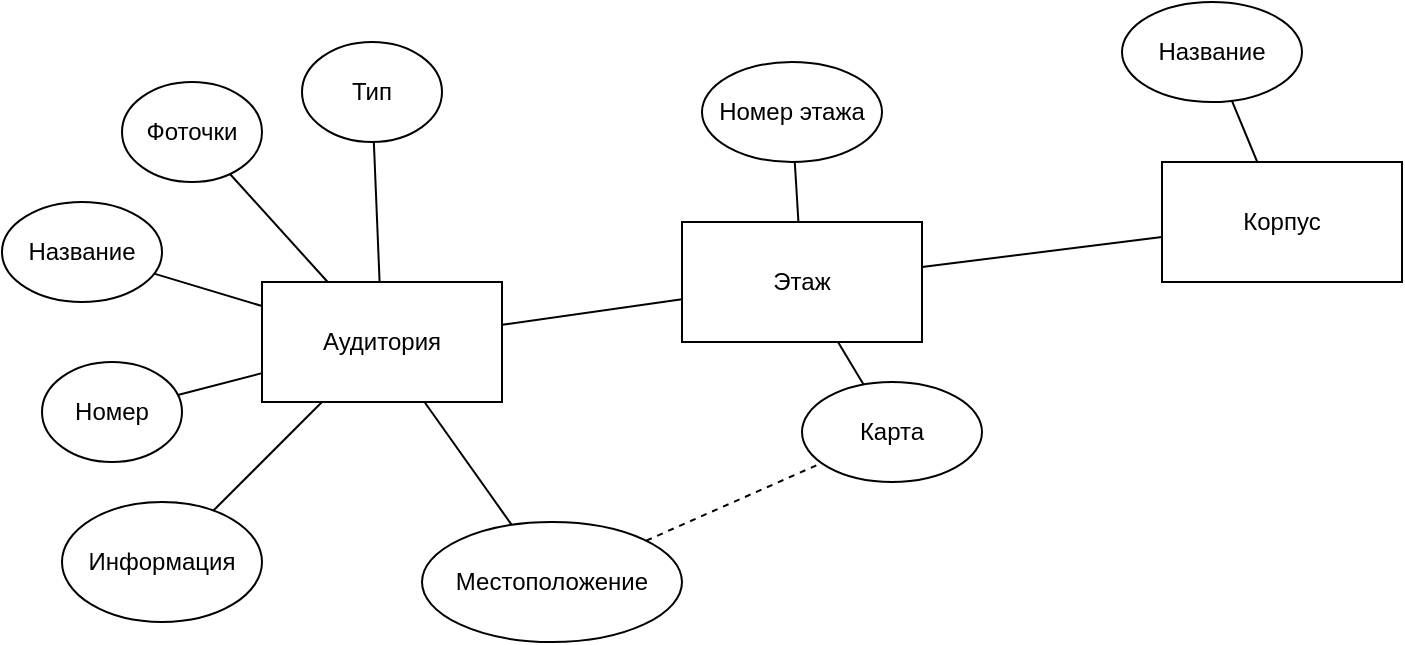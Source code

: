 <mxfile version="14.4.3" type="device"><diagram id="hKAkqeP4Vaar_S0gqmN7" name="Страница 1"><mxGraphModel dx="853" dy="493" grid="1" gridSize="10" guides="1" tooltips="1" connect="1" arrows="1" fold="1" page="1" pageScale="1" pageWidth="827" pageHeight="1169" math="0" shadow="0"><root><mxCell id="0"/><mxCell id="1" parent="0"/><mxCell id="yQ8AtVg5BdPGAiZStV0y-8" style="rounded=0;orthogonalLoop=1;jettySize=auto;html=1;endArrow=none;endFill=0;" parent="1" source="yQ8AtVg5BdPGAiZStV0y-1" target="yQ8AtVg5BdPGAiZStV0y-7" edge="1"><mxGeometry relative="1" as="geometry"/></mxCell><mxCell id="yQ8AtVg5BdPGAiZStV0y-10" style="rounded=0;orthogonalLoop=1;jettySize=auto;html=1;endArrow=none;endFill=0;" parent="1" source="yQ8AtVg5BdPGAiZStV0y-1" target="yQ8AtVg5BdPGAiZStV0y-9" edge="1"><mxGeometry relative="1" as="geometry"/></mxCell><mxCell id="yQ8AtVg5BdPGAiZStV0y-12" style="rounded=0;orthogonalLoop=1;jettySize=auto;html=1;endArrow=none;endFill=0;" parent="1" source="yQ8AtVg5BdPGAiZStV0y-1" target="yQ8AtVg5BdPGAiZStV0y-11" edge="1"><mxGeometry relative="1" as="geometry"/></mxCell><mxCell id="yQ8AtVg5BdPGAiZStV0y-25" style="edgeStyle=none;rounded=0;orthogonalLoop=1;jettySize=auto;html=1;endArrow=none;endFill=0;" parent="1" source="yQ8AtVg5BdPGAiZStV0y-1" target="yQ8AtVg5BdPGAiZStV0y-23" edge="1"><mxGeometry relative="1" as="geometry"/></mxCell><mxCell id="yQ8AtVg5BdPGAiZStV0y-1" value="Аудитория" style="rounded=0;whiteSpace=wrap;html=1;" parent="1" vertex="1"><mxGeometry x="210" y="260" width="120" height="60" as="geometry"/></mxCell><mxCell id="yQ8AtVg5BdPGAiZStV0y-7" value="Номер" style="ellipse;whiteSpace=wrap;html=1;" parent="1" vertex="1"><mxGeometry x="100" y="300" width="70" height="50" as="geometry"/></mxCell><mxCell id="yQ8AtVg5BdPGAiZStV0y-9" value="Информация" style="ellipse;whiteSpace=wrap;html=1;" parent="1" vertex="1"><mxGeometry x="110" y="370" width="100" height="60" as="geometry"/></mxCell><mxCell id="yQ8AtVg5BdPGAiZStV0y-11" value="Фоточки" style="ellipse;whiteSpace=wrap;html=1;" parent="1" vertex="1"><mxGeometry x="140" y="160" width="70" height="50" as="geometry"/></mxCell><mxCell id="yQ8AtVg5BdPGAiZStV0y-14" style="edgeStyle=none;rounded=0;orthogonalLoop=1;jettySize=auto;html=1;endArrow=none;endFill=0;" parent="1" source="yQ8AtVg5BdPGAiZStV0y-13" target="yQ8AtVg5BdPGAiZStV0y-1" edge="1"><mxGeometry relative="1" as="geometry"/></mxCell><mxCell id="yQ8AtVg5BdPGAiZStV0y-32" style="edgeStyle=none;rounded=0;orthogonalLoop=1;jettySize=auto;html=1;endArrow=none;endFill=0;dashed=1;" parent="1" source="yQ8AtVg5BdPGAiZStV0y-13" target="yQ8AtVg5BdPGAiZStV0y-30" edge="1"><mxGeometry relative="1" as="geometry"/></mxCell><mxCell id="yQ8AtVg5BdPGAiZStV0y-13" value="Местоположение" style="ellipse;whiteSpace=wrap;html=1;" parent="1" vertex="1"><mxGeometry x="290" y="380" width="130" height="60" as="geometry"/></mxCell><mxCell id="yQ8AtVg5BdPGAiZStV0y-15" value="Корпус" style="rounded=0;whiteSpace=wrap;html=1;" parent="1" vertex="1"><mxGeometry x="660" y="200" width="120" height="60" as="geometry"/></mxCell><mxCell id="yQ8AtVg5BdPGAiZStV0y-26" style="edgeStyle=none;rounded=0;orthogonalLoop=1;jettySize=auto;html=1;endArrow=none;endFill=0;" parent="1" source="yQ8AtVg5BdPGAiZStV0y-17" target="yQ8AtVg5BdPGAiZStV0y-15" edge="1"><mxGeometry relative="1" as="geometry"/></mxCell><mxCell id="yQ8AtVg5BdPGAiZStV0y-17" value="Название" style="ellipse;whiteSpace=wrap;html=1;" parent="1" vertex="1"><mxGeometry x="640" y="120" width="90" height="50" as="geometry"/></mxCell><mxCell id="yQ8AtVg5BdPGAiZStV0y-24" style="edgeStyle=none;rounded=0;orthogonalLoop=1;jettySize=auto;html=1;endArrow=none;endFill=0;" parent="1" source="yQ8AtVg5BdPGAiZStV0y-23" target="yQ8AtVg5BdPGAiZStV0y-15" edge="1"><mxGeometry relative="1" as="geometry"/></mxCell><mxCell id="yQ8AtVg5BdPGAiZStV0y-31" style="edgeStyle=none;rounded=0;orthogonalLoop=1;jettySize=auto;html=1;endArrow=none;endFill=0;" parent="1" source="yQ8AtVg5BdPGAiZStV0y-23" target="yQ8AtVg5BdPGAiZStV0y-30" edge="1"><mxGeometry relative="1" as="geometry"/></mxCell><mxCell id="yQ8AtVg5BdPGAiZStV0y-23" value="Этаж" style="rounded=0;whiteSpace=wrap;html=1;" parent="1" vertex="1"><mxGeometry x="420" y="230" width="120" height="60" as="geometry"/></mxCell><mxCell id="yQ8AtVg5BdPGAiZStV0y-28" style="edgeStyle=none;rounded=0;orthogonalLoop=1;jettySize=auto;html=1;endArrow=none;endFill=0;" parent="1" source="yQ8AtVg5BdPGAiZStV0y-27" target="yQ8AtVg5BdPGAiZStV0y-23" edge="1"><mxGeometry relative="1" as="geometry"/></mxCell><mxCell id="yQ8AtVg5BdPGAiZStV0y-27" value="Номер этажа" style="ellipse;whiteSpace=wrap;html=1;" parent="1" vertex="1"><mxGeometry x="430" y="150" width="90" height="50" as="geometry"/></mxCell><mxCell id="yQ8AtVg5BdPGAiZStV0y-30" value="Карта" style="ellipse;whiteSpace=wrap;html=1;" parent="1" vertex="1"><mxGeometry x="480" y="310" width="90" height="50" as="geometry"/></mxCell><mxCell id="lH6rYfCFYqeBkjvwisoF-2" style="rounded=0;orthogonalLoop=1;jettySize=auto;html=1;endArrow=none;endFill=0;" edge="1" parent="1" source="lH6rYfCFYqeBkjvwisoF-1" target="yQ8AtVg5BdPGAiZStV0y-1"><mxGeometry relative="1" as="geometry"/></mxCell><mxCell id="lH6rYfCFYqeBkjvwisoF-1" value="Название" style="ellipse;whiteSpace=wrap;html=1;" vertex="1" parent="1"><mxGeometry x="80" y="220" width="80" height="50" as="geometry"/></mxCell><mxCell id="lH6rYfCFYqeBkjvwisoF-4" style="edgeStyle=none;rounded=0;orthogonalLoop=1;jettySize=auto;html=1;endArrow=none;endFill=0;" edge="1" parent="1" source="lH6rYfCFYqeBkjvwisoF-3" target="yQ8AtVg5BdPGAiZStV0y-1"><mxGeometry relative="1" as="geometry"/></mxCell><mxCell id="lH6rYfCFYqeBkjvwisoF-3" value="Тип" style="ellipse;whiteSpace=wrap;html=1;" vertex="1" parent="1"><mxGeometry x="230" y="140" width="70" height="50" as="geometry"/></mxCell></root></mxGraphModel></diagram></mxfile>